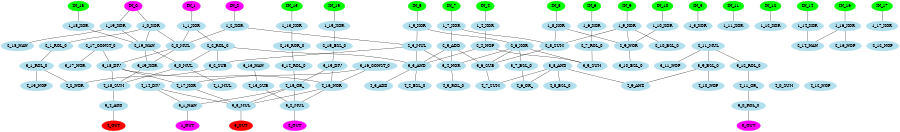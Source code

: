 digraph EACircuit {
rankdir=BT;
edge [dir=none];
size="6,6";
ordering=out;
node [color=magenta, style=filled];
"IN_0";
"IN_1";
"IN_2";
node [color=green, style=filled];
"IN_3";
"IN_4";
"IN_5";
"IN_6";
"IN_7";
"IN_8";
"IN_9";
"IN_10";
"IN_11";
"IN_12";
"IN_13";
"IN_14";
"IN_15";
"IN_16";
"IN_17";
"IN_18";
node [color=lightblue2, style=filled];
{ rank=same; "1_0_XOR"; "1_1_XOR"; "1_2_XOR"; "1_3_XOR"; "1_4_XOR"; "1_5_XOR"; "1_6_XOR"; "1_7_XOR"; "1_8_XOR"; "1_9_XOR"; "1_10_XOR"; "1_11_XOR"; "1_12_XOR"; "1_13_XOR"; "1_14_XOR"; "1_15_XOR"; "1_16_XOR"; "1_17_XOR"; "1_18_XOR"; "1_19_XOR"; }
"1_0_XOR" -> "IN_0";
"1_1_XOR" -> "IN_1";
"1_2_XOR" -> "IN_2";
"1_3_XOR" -> "IN_3";
"1_4_XOR" -> "IN_4";
"1_5_XOR" -> "IN_5";
"1_6_XOR" -> "IN_6";
"1_7_XOR" -> "IN_7";
"1_8_XOR" -> "IN_8";
"1_9_XOR" -> "IN_9";
"1_10_XOR" -> "IN_10";
"1_11_XOR" -> "IN_11";
"1_12_XOR" -> "IN_12";
"1_13_XOR" -> "IN_13";
"1_14_XOR" -> "IN_14";
"1_15_XOR" -> "IN_15";
"1_16_XOR" -> "IN_16";
"1_17_XOR" -> "IN_17";
"1_18_XOR" -> "IN_18";
"1_19_XOR" -> "IN_0";
node [color=lightblue2, style=filled];
{ rank=same; "2_0_MUL"; "2_1_ROL_0"; "2_2_ROL_0"; "2_3_MUL"; "2_4_NOP"; "2_5_ADD"; "2_6_XOR"; "2_7_ROL_0"; "2_8_SUM"; "2_9_NOR"; "2_10_BSL_0"; "2_11_MUL"; "2_12_NOP"; "2_13_ROR_0"; "2_14_NAN"; "2_15_BSL_0"; "2_16_NOP"; "2_17_CONST_0"; "2_18_NAN"; "2_19_NAN"; }
"2_0_MUL" -> "1_0_XOR";
"2_0_MUL" -> "1_1_XOR";
"2_0_MUL" -> "1_2_XOR";
"2_1_ROL_0" -> "1_0_XOR";
"2_2_ROL_0" -> "1_1_XOR";
"2_3_MUL" -> "1_2_XOR";
"2_3_MUL" -> "1_5_XOR";
"2_4_NOP" -> "1_4_XOR";
"2_5_ADD" -> "1_7_XOR";
"2_6_XOR" -> "1_5_XOR";
"2_7_ROL_0" -> "1_6_XOR";
"2_8_SUM" -> "1_7_XOR";
"2_8_SUM" -> "1_8_XOR";
"2_8_SUM" -> "1_9_XOR";
"2_9_NOR" -> "1_8_XOR";
"2_9_NOR" -> "1_9_XOR";
"2_9_NOR" -> "1_10_XOR";
"2_10_BSL_0" -> "1_9_XOR";
"2_13_ROR_0" -> "1_13_XOR";
"2_14_NAN" -> "1_14_XOR";
"2_14_NAN" -> "1_16_XOR";
"2_15_BSL_0" -> "1_15_XOR";
"2_16_NOP" -> "1_16_XOR";
"2_18_NAN" -> "1_19_XOR";
"2_19_NAN" -> "1_18_XOR";
"2_19_NAN" -> "1_19_XOR";
"2_19_NAN" -> "1_0_XOR";
node [color=lightblue2, style=filled];
{ rank=same; "3_0_MUL"; "3_1_ROL_0"; "3_2_SUB"; "3_3_AND"; "3_4_NOR"; "3_5_SUM"; "3_6_SUB"; "3_7_BSL_0"; "3_8_AND"; "3_9_BSL_0"; "3_10_BSL_0"; "3_11_NOP"; "3_12_ROL_0"; "3_13_NAN"; "3_14_ROL_0"; "3_15_DIV"; "3_16_CONST_0"; "3_17_NOR"; "3_18_DIV"; "3_19_XOR"; }
"3_0_MUL" -> "2_19_NAN";
"3_0_MUL" -> "2_2_ROL_0";
"3_1_ROL_0" -> "2_1_ROL_0";
"3_2_SUB" -> "2_2_ROL_0";
"3_2_SUB" -> "2_3_MUL";
"3_3_AND" -> "2_2_ROL_0";
"3_3_AND" -> "2_3_MUL";
"3_3_AND" -> "2_4_NOP";
"3_3_AND" -> "2_5_ADD";
"3_4_NOR" -> "2_3_MUL";
"3_4_NOR" -> "2_5_ADD";
"3_4_NOR" -> "2_6_XOR";
"3_5_SUM" -> "2_4_NOP";
"3_5_SUM" -> "2_6_XOR";
"3_5_SUM" -> "2_7_ROL_0";
"3_6_SUB" -> "2_5_ADD";
"3_6_SUB" -> "2_6_XOR";
"3_6_SUB" -> "2_8_SUM";
"3_7_BSL_0" -> "2_6_XOR";
"3_9_BSL_0" -> "2_11_MUL";
"3_10_BSL_0" -> "2_9_NOR";
"3_11_NOP" -> "2_11_MUL";
"3_12_ROL_0" -> "2_11_MUL";
"3_14_ROL_0" -> "2_13_ROR_0";
"3_15_DIV" -> "2_15_BSL_0";
"3_17_NOR" -> "2_17_CONST_0";
"3_18_DIV" -> "2_17_CONST_0";
"3_18_DIV" -> "2_0_MUL";
"3_19_XOR" -> "2_19_NAN";
"3_19_XOR" -> "2_0_MUL";
node [color=lightblue2, style=filled];
{ rank=same; "4_0_SUM"; "4_1_MUL"; "4_2_NOR"; "4_3_ADD"; "4_4_BSL_0"; "4_5_ROL_0"; "4_6_OR_"; "4_7_SUM"; "4_8_BSL_0"; "4_9_AND"; "4_10_NOP"; "4_11_OR_"; "4_12_NOP"; "4_13_SUB"; "4_14_DIV"; "4_15_OR_"; "4_16_NOR"; "4_17_XOR"; "4_18_SUM"; "4_19_NOP"; }
"4_1_MUL" -> "3_0_MUL";
"4_2_NOR" -> "3_1_ROL_0";
"4_2_NOR" -> "3_2_SUB";
"4_3_ADD" -> "3_3_AND";
"4_4_BSL_0" -> "3_3_AND";
"4_5_ROL_0" -> "3_4_NOR";
"4_6_OR_" -> "3_7_BSL_0";
"4_6_OR_" -> "3_8_AND";
"4_7_SUM" -> "3_6_SUB";
"4_7_SUM" -> "3_8_AND";
"4_8_BSL_0" -> "3_8_AND";
"4_9_AND" -> "3_8_AND";
"4_9_AND" -> "3_9_BSL_0";
"4_10_NOP" -> "3_9_BSL_0";
"4_11_OR_" -> "3_12_ROL_0";
"4_13_SUB" -> "3_13_NAN";
"4_15_OR_" -> "3_14_ROL_0";
"4_15_OR_" -> "3_15_DIV";
"4_16_NOR" -> "3_15_DIV";
"4_16_NOR" -> "3_16_CONST_0";
"4_16_NOR" -> "3_18_DIV";
"4_17_XOR" -> "3_16_CONST_0";
"4_17_XOR" -> "3_18_DIV";
"4_18_SUM" -> "3_18_DIV";
"4_18_SUM" -> "3_19_XOR";
"4_18_SUM" -> "3_0_MUL";
"4_19_NOP" -> "3_1_ROL_0";
node [color=lightblue2, style=filled];
{ rank=same; "5_0_ROL_0"; "5_1_NAN"; "5_2_MUL"; "5_3_MUL"; "5_4_ADD"; }
"5_0_ROL_0" -> "4_11_OR_";
"5_1_NAN" -> "4_14_DIV";
"5_1_NAN" -> "4_15_OR_";
"5_2_MUL" -> "4_13_SUB";
"5_2_MUL" -> "4_15_OR_";
"5_2_MUL" -> "4_16_NOR";
"5_3_MUL" -> "4_14_DIV";
"5_3_MUL" -> "4_15_OR_";
"5_3_MUL" -> "4_16_NOR";
"5_3_MUL" -> "4_17_XOR";
"5_4_ADD" -> "4_18_SUM";
node [color=magenta];
"0_OUT" -> "5_0_ROL_0";
"1_OUT" -> "5_1_NAN";
"2_OUT" -> "5_2_MUL";
node [color=red];
"3_OUT" -> "5_3_MUL";
"4_OUT" -> "5_4_ADD";
}